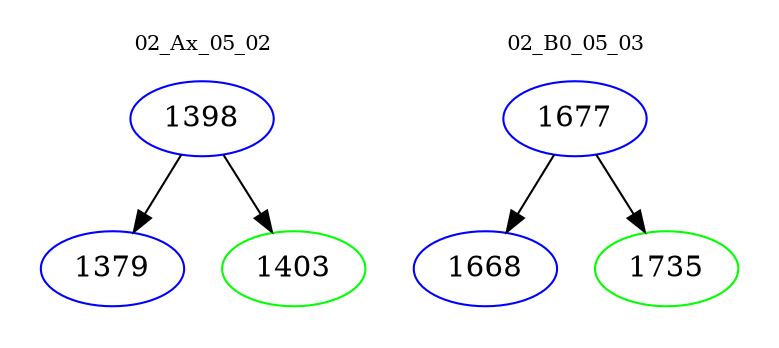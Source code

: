 digraph{
subgraph cluster_0 {
color = white
label = "02_Ax_05_02";
fontsize=10;
T0_1398 [label="1398", color="blue"]
T0_1398 -> T0_1379 [color="black"]
T0_1379 [label="1379", color="blue"]
T0_1398 -> T0_1403 [color="black"]
T0_1403 [label="1403", color="green"]
}
subgraph cluster_1 {
color = white
label = "02_B0_05_03";
fontsize=10;
T1_1677 [label="1677", color="blue"]
T1_1677 -> T1_1668 [color="black"]
T1_1668 [label="1668", color="blue"]
T1_1677 -> T1_1735 [color="black"]
T1_1735 [label="1735", color="green"]
}
}
